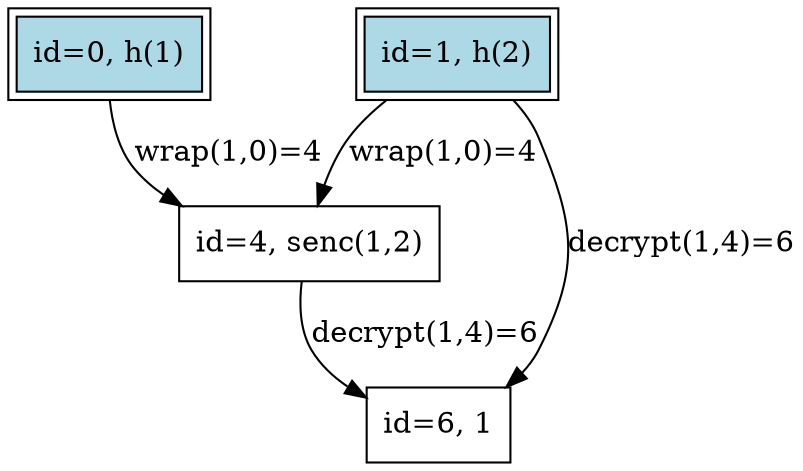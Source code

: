 digraph {
    0 [ label = "id=0, h(1)" shape=box, style=filled, fillcolor=lightblue, peripheries=2]
    1 [ label = "id=1, h(2)" shape=box, style=filled, fillcolor=lightblue, peripheries=2]
    2 [ label = "id=4, senc(1,2)" shape=box]
    3 [ label = "id=6, 1" shape=box]
    1 -> 2 [ label = "wrap(1,0)=4" ]
    0 -> 2 [ label = "wrap(1,0)=4" ]
    1 -> 3 [ label = "decrypt(1,4)=6" ]
    2 -> 3 [ label = "decrypt(1,4)=6" ]
}
